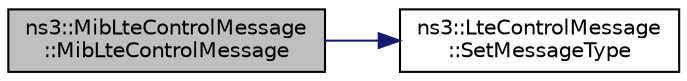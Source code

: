 digraph "ns3::MibLteControlMessage::MibLteControlMessage"
{
 // LATEX_PDF_SIZE
  edge [fontname="Helvetica",fontsize="10",labelfontname="Helvetica",labelfontsize="10"];
  node [fontname="Helvetica",fontsize="10",shape=record];
  rankdir="LR";
  Node1 [label="ns3::MibLteControlMessage\l::MibLteControlMessage",height=0.2,width=0.4,color="black", fillcolor="grey75", style="filled", fontcolor="black",tooltip="Create a new instance of MIB control message."];
  Node1 -> Node2 [color="midnightblue",fontsize="10",style="solid",fontname="Helvetica"];
  Node2 [label="ns3::LteControlMessage\l::SetMessageType",height=0.2,width=0.4,color="black", fillcolor="white", style="filled",URL="$classns3_1_1_lte_control_message.html#abb414704adba7c1949576462c41b84ad",tooltip="Set the type of the message."];
}
